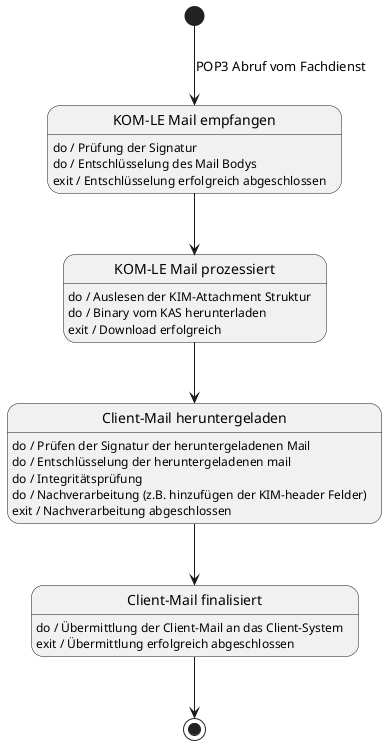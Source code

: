 @startuml
scale max 2048 width

state "KOM-LE Mail empfangen" as rkm
rkm: do / Prüfung der Signatur
rkm: do / Entschlüsselung des Mail Bodys
rkm: exit / Entschlüsselung erfolgreich abgeschlossen

state "KOM-LE Mail prozessiert" as dkm
dkm: do / Auslesen der KIM-Attachment Struktur
dkm: do / Binary vom KAS herunterladen
dkm: exit / Download erfolgreich

state "Client-Mail heruntergeladen" as kdcm
kdcm: do / Prüfen der Signatur der heruntergeladenen Mail
kdcm: do / Entschlüsselung der heruntergeladenen mail
kdcm: do / Integritätsprüfung
kdcm: do / Nachverarbeitung (z.B. hinzufügen der KIM-header Felder)
kdcm: exit / Nachverarbeitung abgeschlossen

state "Client-Mail finalisiert" as cm
cm: do / Übermittlung der Client-Mail an das Client-System
cm: exit / Übermittlung erfolgreich abgeschlossen

[*] -d-> rkm : POP3 Abruf vom Fachdienst
rkm -d-> dkm
dkm -d-> kdcm
kdcm -d-> cm
cm -d-> [*]

@enduml
